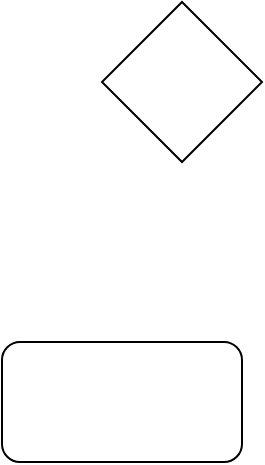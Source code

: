 <mxfile version="17.4.5"><diagram id="BLHxrLFUvefw7c70PDX1" name="Page-1"><mxGraphModel dx="1422" dy="752" grid="1" gridSize="10" guides="1" tooltips="1" connect="1" arrows="1" fold="1" page="1" pageScale="1" pageWidth="827" pageHeight="1169" math="0" shadow="0"><root><mxCell id="0"/><mxCell id="1" parent="0"/><mxCell id="fy5-0k4i_evA6sX_89e9-1" value="Text" style="text;html=1;strokeColor=none;fillColor=none;align=center;verticalAlign=middle;whiteSpace=wrap;rounded=0;" vertex="1" parent="1"><mxGeometry x="380" y="370" width="60" height="30" as="geometry"/></mxCell><mxCell id="fy5-0k4i_evA6sX_89e9-2" value="" style="rounded=1;whiteSpace=wrap;html=1;" vertex="1" parent="1"><mxGeometry x="350" y="350" width="120" height="60" as="geometry"/></mxCell><mxCell id="fy5-0k4i_evA6sX_89e9-3" value="" style="rhombus;whiteSpace=wrap;html=1;" vertex="1" parent="1"><mxGeometry x="400" y="180" width="80" height="80" as="geometry"/></mxCell></root></mxGraphModel></diagram></mxfile>
